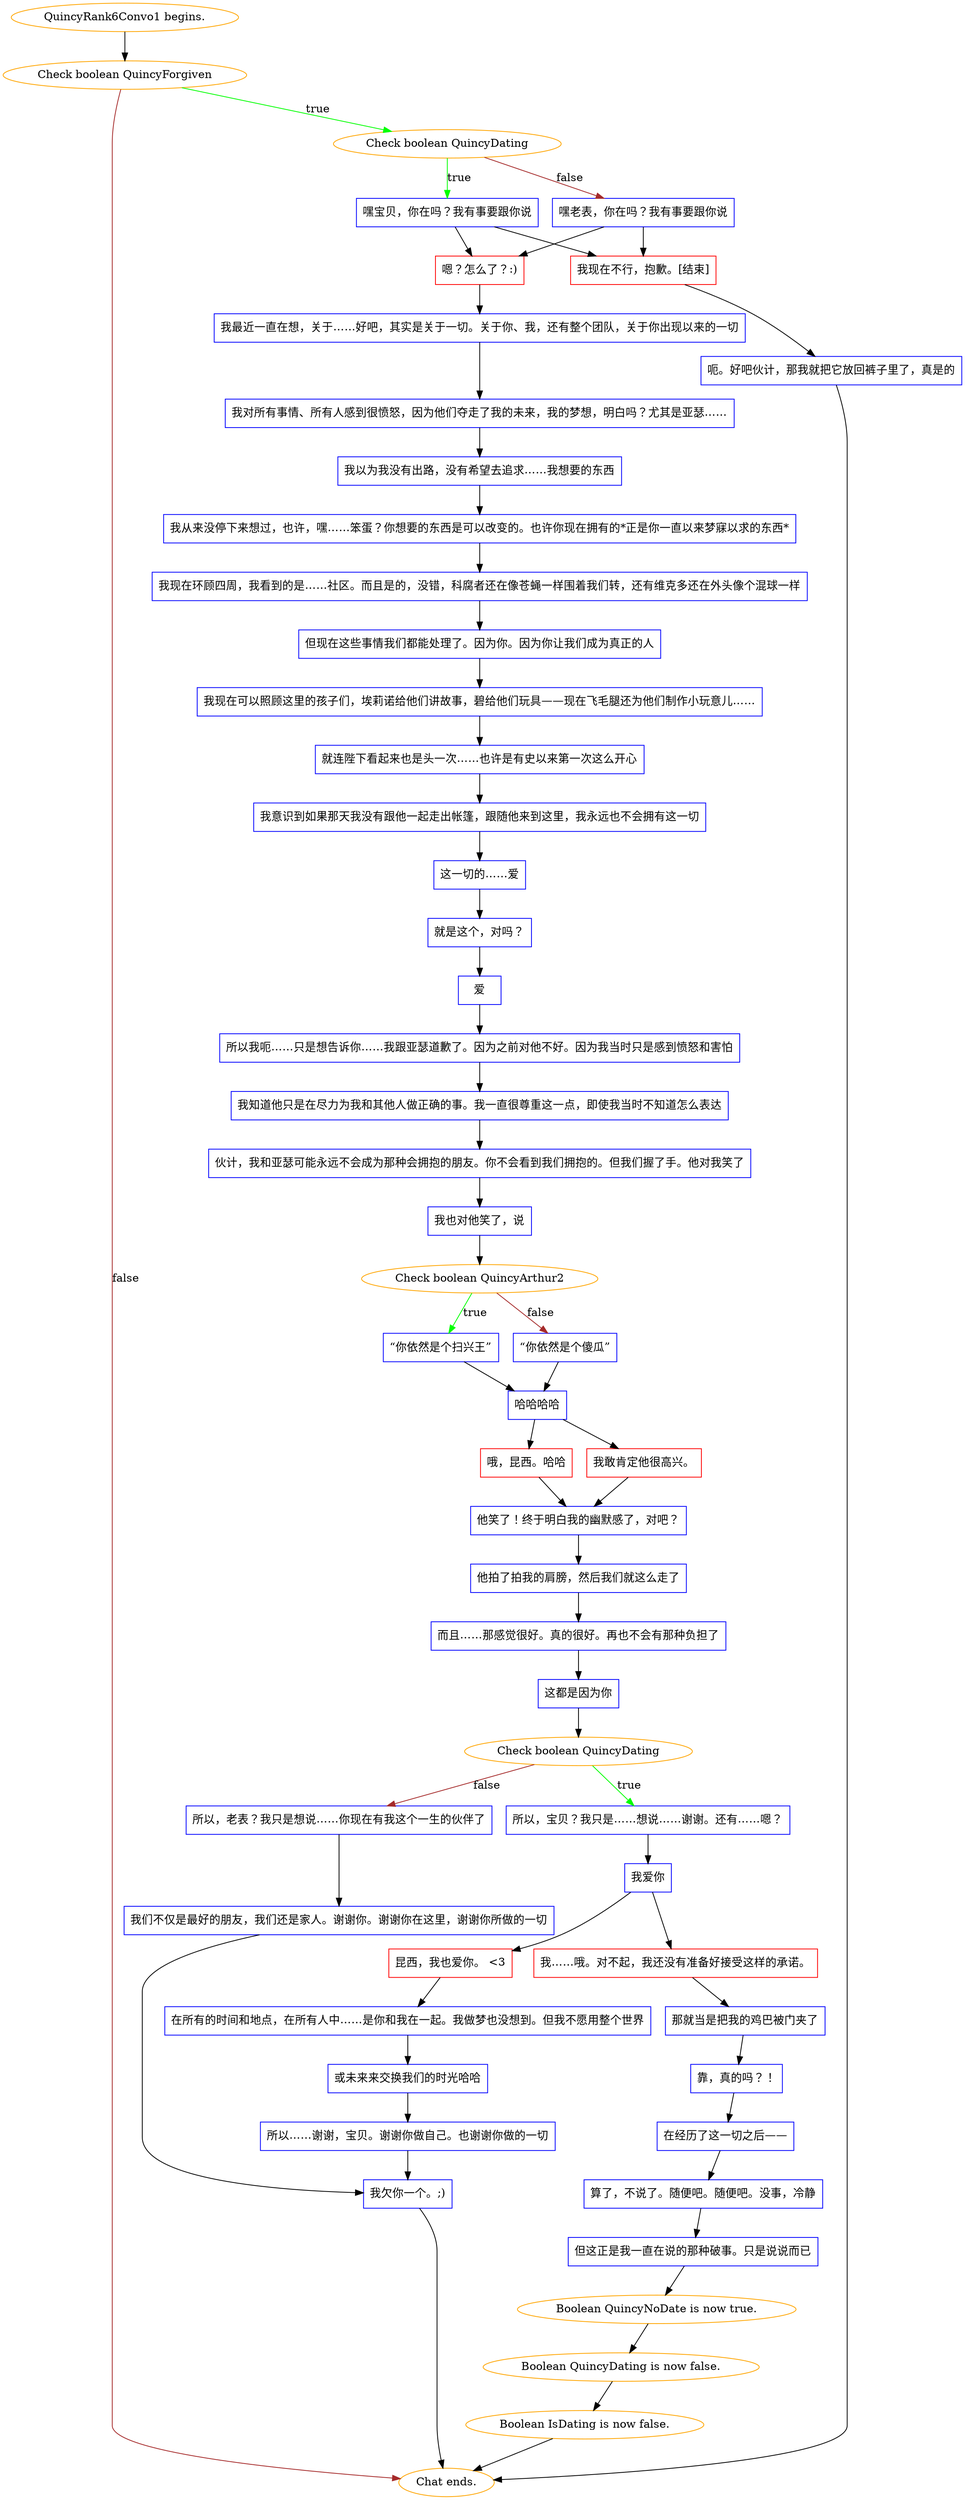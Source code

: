 digraph {
	"QuincyRank6Convo1 begins." [color=orange];
		"QuincyRank6Convo1 begins." -> j1028790650;
	j1028790650 [label="Check boolean QuincyForgiven",color=orange];
		j1028790650 -> j1681426543 [label=true,color=green];
		j1028790650 -> "Chat ends." [label=false,color=brown];
	j1681426543 [label="Check boolean QuincyDating",color=orange];
		j1681426543 -> j791012591 [label=true,color=green];
		j1681426543 -> j1588052761 [label=false,color=brown];
	"Chat ends." [color=orange];
	j791012591 [label="嘿宝贝，你在吗？我有事要跟你说",shape=box,color=blue];
		j791012591 -> j3993330195;
		j791012591 -> j4182858818;
	j1588052761 [label="嘿老表，你在吗？我有事要跟你说",shape=box,color=blue];
		j1588052761 -> j3993330195;
		j1588052761 -> j4182858818;
	j3993330195 [label="嗯？怎么了？:)",shape=box,color=red];
		j3993330195 -> j3192542506;
	j4182858818 [label="我现在不行，抱歉。[结束]",shape=box,color=red];
		j4182858818 -> j1048946766;
	j3192542506 [label="我最近一直在想，关于……好吧，其实是关于一切。关于你、我，还有整个团队，关于你出现以来的一切",shape=box,color=blue];
		j3192542506 -> j1473247906;
	j1048946766 [label="呃。好吧伙计，那我就把它放回裤子里了，真是的",shape=box,color=blue];
		j1048946766 -> "Chat ends.";
	j1473247906 [label="我对所有事情、所有人感到很愤怒，因为他们夺走了我的未来，我的梦想，明白吗？尤其是亚瑟……",shape=box,color=blue];
		j1473247906 -> j4036316709;
	j4036316709 [label="我以为我没有出路，没有希望去追求……我想要的东西",shape=box,color=blue];
		j4036316709 -> j1298824146;
	j1298824146 [label="我从来没停下来想过，也许，嘿……笨蛋？你想要的东西是可以改变的。也许你现在拥有的*正是你一直以来梦寐以求的东西*",shape=box,color=blue];
		j1298824146 -> j2620181135;
	j2620181135 [label="我现在环顾四周，我看到的是……社区。而且是的，没错，科腐者还在像苍蝇一样围着我们转，还有维克多还在外头像个混球一样",shape=box,color=blue];
		j2620181135 -> j929506325;
	j929506325 [label="但现在这些事情我们都能处理了。因为你。因为你让我们成为真正的人",shape=box,color=blue];
		j929506325 -> j191618604;
	j191618604 [label="我现在可以照顾这里的孩子们，埃莉诺给他们讲故事，碧给他们玩具——现在飞毛腿还为他们制作小玩意儿……",shape=box,color=blue];
		j191618604 -> j2588222920;
	j2588222920 [label="就连陛下看起来也是头一次……也许是有史以来第一次这么开心",shape=box,color=blue];
		j2588222920 -> j110250612;
	j110250612 [label="我意识到如果那天我没有跟他一起走出帐篷，跟随他来到这里，我永远也不会拥有这一切",shape=box,color=blue];
		j110250612 -> j147249863;
	j147249863 [label="这一切的……爱",shape=box,color=blue];
		j147249863 -> j2050358048;
	j2050358048 [label="就是这个，对吗？",shape=box,color=blue];
		j2050358048 -> j3744620650;
	j3744620650 [label="爱",shape=box,color=blue];
		j3744620650 -> j3584880100;
	j3584880100 [label="所以我呃……只是想告诉你……我跟亚瑟道歉了。因为之前对他不好。因为我当时只是感到愤怒和害怕",shape=box,color=blue];
		j3584880100 -> j2859800281;
	j2859800281 [label="我知道他只是在尽力为我和其他人做正确的事。我一直很尊重这一点，即使我当时不知道怎么表达",shape=box,color=blue];
		j2859800281 -> j4123150353;
	j4123150353 [label="伙计，我和亚瑟可能永远不会成为那种会拥抱的朋友。你不会看到我们拥抱的。但我们握了手。他对我笑了",shape=box,color=blue];
		j4123150353 -> j3572266834;
	j3572266834 [label="我也对他笑了，说",shape=box,color=blue];
		j3572266834 -> j44349994;
	j44349994 [label="Check boolean QuincyArthur2",color=orange];
		j44349994 -> j659018451 [label=true,color=green];
		j44349994 -> j2970592293 [label=false,color=brown];
	j659018451 [label="“你依然是个扫兴王”",shape=box,color=blue];
		j659018451 -> j1421854541;
	j2970592293 [label="“你依然是个傻瓜”",shape=box,color=blue];
		j2970592293 -> j1421854541;
	j1421854541 [label="哈哈哈哈",shape=box,color=blue];
		j1421854541 -> j2149963212;
		j1421854541 -> j2892357394;
	j2149963212 [label="哦，昆西。哈哈",shape=box,color=red];
		j2149963212 -> j880116769;
	j2892357394 [label="我敢肯定他很高兴。",shape=box,color=red];
		j2892357394 -> j880116769;
	j880116769 [label="他笑了！终于明白我的幽默感了，对吧？",shape=box,color=blue];
		j880116769 -> j2767000028;
	j2767000028 [label="他拍了拍我的肩膀，然后我们就这么走了",shape=box,color=blue];
		j2767000028 -> j2189229780;
	j2189229780 [label="而且……那感觉很好。真的很好。再也不会有那种负担了",shape=box,color=blue];
		j2189229780 -> j603645296;
	j603645296 [label="这都是因为你",shape=box,color=blue];
		j603645296 -> j636346702;
	j636346702 [label="Check boolean QuincyDating",color=orange];
		j636346702 -> j1732238650 [label=true,color=green];
		j636346702 -> j3905344028 [label=false,color=brown];
	j1732238650 [label="所以，宝贝？我只是……想说……谢谢。还有……嗯？",shape=box,color=blue];
		j1732238650 -> j3847345929;
	j3905344028 [label="所以，老表？我只是想说……你现在有我这个一生的伙伴了",shape=box,color=blue];
		j3905344028 -> j3096149191;
	j3847345929 [label="我爱你",shape=box,color=blue];
		j3847345929 -> j4246058964;
		j3847345929 -> j2695453521;
	j3096149191 [label="我们不仅是最好的朋友，我们还是家人。谢谢你。谢谢你在这里，谢谢你所做的一切",shape=box,color=blue];
		j3096149191 -> j2306289680;
	j4246058964 [label="昆西，我也爱你。 <3",shape=box,color=red];
		j4246058964 -> j3865539535;
	j2695453521 [label="我……哦。对不起，我还没有准备好接受这样的承诺。",shape=box,color=red];
		j2695453521 -> j1169916122;
	j2306289680 [label="我欠你一个。;)",shape=box,color=blue];
		j2306289680 -> "Chat ends.";
	j3865539535 [label="在所有的时间和地点，在所有人中……是你和我在一起。我做梦也没想到。但我不愿用整个世界",shape=box,color=blue];
		j3865539535 -> j2615623275;
	j1169916122 [label="那就当是把我的鸡巴被门夹了",shape=box,color=blue];
		j1169916122 -> j1668477699;
	j2615623275 [label="或未来来交换我们的时光哈哈",shape=box,color=blue];
		j2615623275 -> j2528099457;
	j1668477699 [label="靠，真的吗？！",shape=box,color=blue];
		j1668477699 -> j2267936477;
	j2528099457 [label="所以……谢谢，宝贝。谢谢你做自己。也谢谢你做的一切",shape=box,color=blue];
		j2528099457 -> j2306289680;
	j2267936477 [label="在经历了这一切之后——",shape=box,color=blue];
		j2267936477 -> j1129522573;
	j1129522573 [label="算了，不说了。随便吧。随便吧。没事，冷静",shape=box,color=blue];
		j1129522573 -> j1476512024;
	j1476512024 [label="但这正是我一直在说的那种破事。只是说说而已",shape=box,color=blue];
		j1476512024 -> j3567260245;
	j3567260245 [label="Boolean QuincyNoDate is now true.",color=orange];
		j3567260245 -> j3990685114;
	j3990685114 [label="Boolean QuincyDating is now false.",color=orange];
		j3990685114 -> j178902881;
	j178902881 [label="Boolean IsDating is now false.",color=orange];
		j178902881 -> "Chat ends.";
}